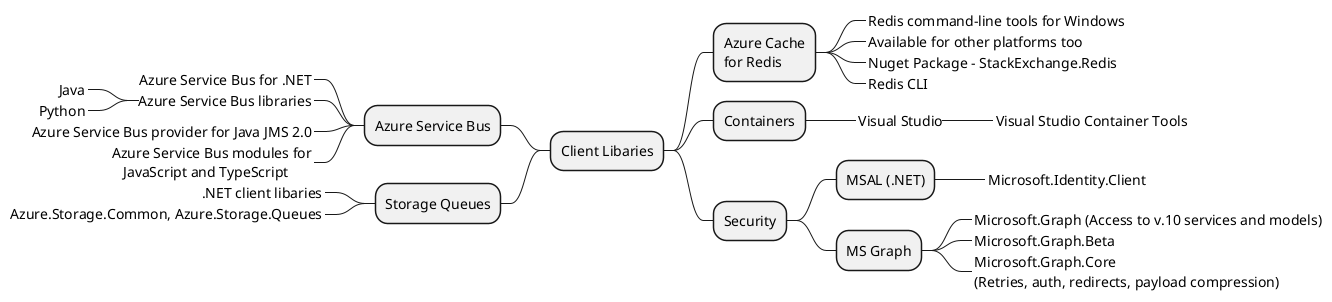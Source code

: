 @startmindmap "Client Libraries"
+ Client Libaries
-- Azure Service Bus
---_ Azure Service Bus for .NET
---_ Azure Service Bus libraries
----_ Java
----_ Python
---_ Azure Service Bus provider for Java JMS 2.0
---_ Azure Service Bus modules for\n   JavaScript and TypeScript
-- Storage Queues
---_ .NET client libaries
---_ Azure.Storage.Common, Azure.Storage.Queues
++ Azure Cache\nfor Redis
+++_ Redis command-line tools for Windows
+++_ Available for other platforms too
+++_ Nuget Package - StackExchange.Redis
+++_ Redis CLI

++ Containers
+++_ Visual Studio
++++_ Visual Studio Container Tools

++ Security
+++ MSAL (.NET)
++++_ Microsoft.Identity.Client

+++ MS Graph
++++_ Microsoft.Graph (Access to v.10 services and models)
++++_ Microsoft.Graph.Beta
++++_ Microsoft.Graph.Core\n(Retries, auth, redirects, payload compression)

@endmindmap 